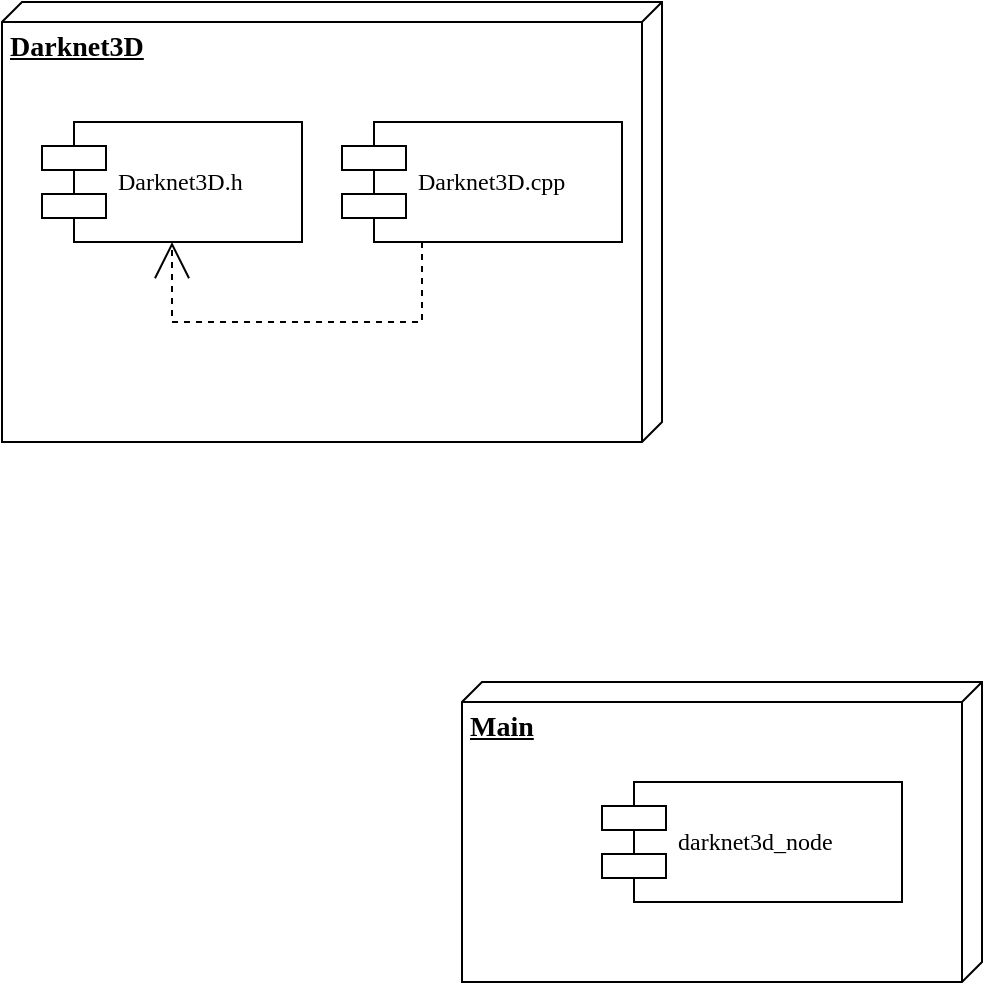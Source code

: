 <mxfile version="20.5.1" type="github">
  <diagram name="Page-1" id="5f0bae14-7c28-e335-631c-24af17079c00">
    <mxGraphModel dx="1551" dy="913" grid="1" gridSize="10" guides="1" tooltips="1" connect="1" arrows="1" fold="1" page="1" pageScale="1" pageWidth="1100" pageHeight="850" background="none" math="0" shadow="0">
      <root>
        <mxCell id="0" />
        <mxCell id="1" parent="0" />
        <mxCell id="39150e848f15840c-3" value="&lt;b&gt;&lt;font style=&quot;font-size: 14px;&quot;&gt;Main&lt;/font&gt;&lt;/b&gt;" style="verticalAlign=top;align=left;spacingTop=8;spacingLeft=2;spacingRight=12;shape=cube;size=10;direction=south;fontStyle=4;html=1;rounded=0;shadow=0;comic=0;labelBackgroundColor=none;strokeWidth=1;fontFamily=Verdana;fontSize=12" parent="1" vertex="1">
          <mxGeometry x="370" y="410" width="260" height="150" as="geometry" />
        </mxCell>
        <mxCell id="39150e848f15840c-10" value="darknet3d_node" style="shape=component;align=left;spacingLeft=36;rounded=0;shadow=0;comic=0;labelBackgroundColor=none;strokeWidth=1;fontFamily=Verdana;fontSize=12;html=1;" parent="1" vertex="1">
          <mxGeometry x="440" y="460" width="150" height="60" as="geometry" />
        </mxCell>
        <mxCell id="BBhAvPuGcrNtLJr1Vsa3-3" value="" style="group;perimeter=rectanglePerimeter;" vertex="1" connectable="0" parent="1">
          <mxGeometry x="140" y="70" width="330" height="220" as="geometry" />
        </mxCell>
        <mxCell id="39150e848f15840c-1" value="&lt;b&gt;&lt;font style=&quot;font-size: 14px;&quot;&gt;Darknet3D&lt;/font&gt;&lt;/b&gt;" style="verticalAlign=top;align=left;spacingTop=8;spacingLeft=2;spacingRight=12;shape=cube;size=10;direction=south;fontStyle=4;html=1;rounded=0;shadow=0;comic=0;labelBackgroundColor=none;strokeWidth=1;fontFamily=Verdana;fontSize=12" parent="BBhAvPuGcrNtLJr1Vsa3-3" vertex="1">
          <mxGeometry width="330" height="220" as="geometry" />
        </mxCell>
        <mxCell id="39150e848f15840c-5" value="Darknet3D.cpp" style="shape=component;align=left;spacingLeft=36;rounded=0;shadow=0;comic=0;labelBackgroundColor=none;strokeWidth=1;fontFamily=Verdana;fontSize=12;html=1;" parent="BBhAvPuGcrNtLJr1Vsa3-3" vertex="1">
          <mxGeometry x="170" y="60" width="140" height="60" as="geometry" />
        </mxCell>
        <mxCell id="39150e848f15840c-15" style="edgeStyle=orthogonalEdgeStyle;rounded=0;html=1;labelBackgroundColor=none;startArrow=none;startFill=0;startSize=8;endArrow=open;endFill=0;endSize=16;fontFamily=Verdana;fontSize=12;dashed=1;entryX=0.5;entryY=1;entryDx=0;entryDy=0;" parent="BBhAvPuGcrNtLJr1Vsa3-3" source="39150e848f15840c-5" target="BBhAvPuGcrNtLJr1Vsa3-1" edge="1">
          <mxGeometry relative="1" as="geometry">
            <Array as="points">
              <mxPoint x="210" y="160" />
              <mxPoint x="85" y="160" />
            </Array>
            <mxPoint x="80" y="140" as="targetPoint" />
          </mxGeometry>
        </mxCell>
        <mxCell id="BBhAvPuGcrNtLJr1Vsa3-1" value="Darknet3D.h" style="shape=component;align=left;spacingLeft=36;rounded=0;shadow=0;comic=0;labelBackgroundColor=none;strokeWidth=1;fontFamily=Verdana;fontSize=12;html=1;" vertex="1" parent="BBhAvPuGcrNtLJr1Vsa3-3">
          <mxGeometry x="20" y="60" width="130" height="60" as="geometry" />
        </mxCell>
      </root>
    </mxGraphModel>
  </diagram>
</mxfile>
